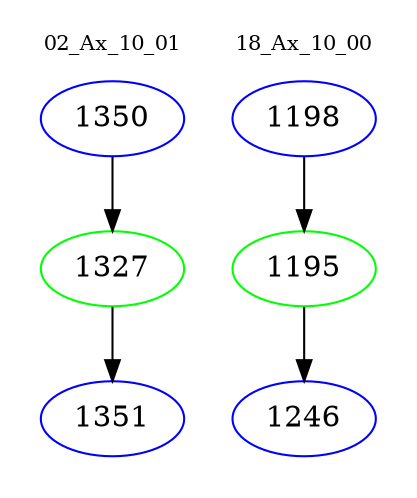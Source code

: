 digraph{
subgraph cluster_0 {
color = white
label = "02_Ax_10_01";
fontsize=10;
T0_1350 [label="1350", color="blue"]
T0_1350 -> T0_1327 [color="black"]
T0_1327 [label="1327", color="green"]
T0_1327 -> T0_1351 [color="black"]
T0_1351 [label="1351", color="blue"]
}
subgraph cluster_1 {
color = white
label = "18_Ax_10_00";
fontsize=10;
T1_1198 [label="1198", color="blue"]
T1_1198 -> T1_1195 [color="black"]
T1_1195 [label="1195", color="green"]
T1_1195 -> T1_1246 [color="black"]
T1_1246 [label="1246", color="blue"]
}
}
